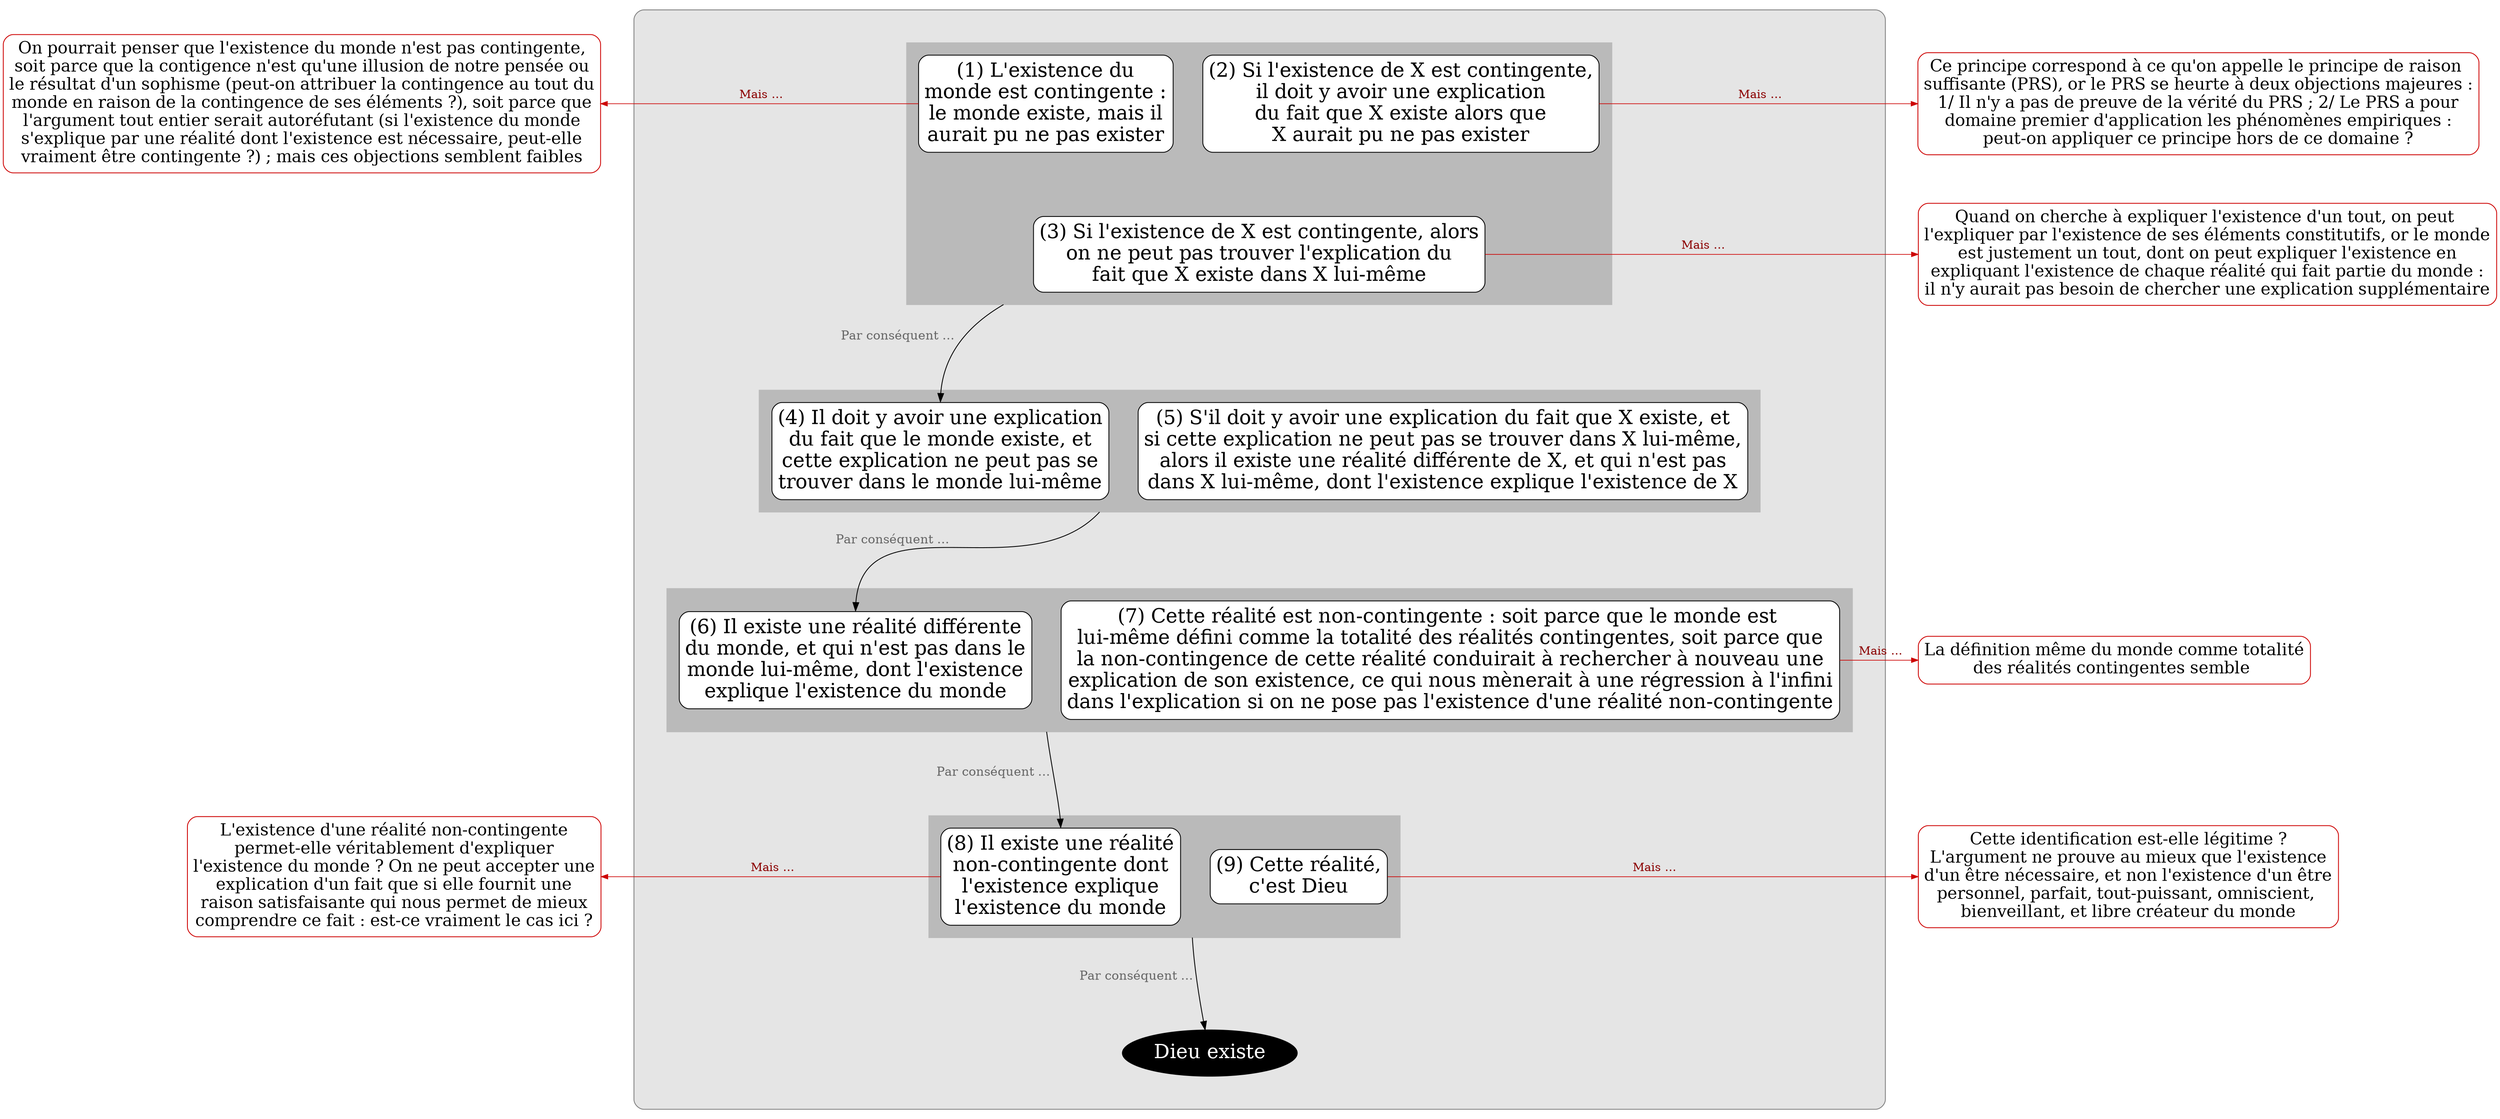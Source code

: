 digraph G {
splines=true
newrank=true
compound=true

node[color=red3, style="rounded, filled", shape="box", fillcolor=white, penwidth=1, fontcolor=black, fontsize=20, margin=0.1]
o1[label="On pourrait penser que l'existence du monde n'est pas contingente,
soit parce que la contigence n'est qu'une illusion de notre pensée ou
le résultat d'un sophisme (peut-on attribuer la contingence au tout du
monde en raison de la contingence de ses éléments ?), soit parce que
l'argument tout entier serait autoréfutant (si l'existence du monde
s'explique par une réalité dont l'existence est nécessaire, peut-elle
vraiment être contingente ?) ; mais ces objections semblent faibles"]




o8[label="L'existence d'une réalité non-contingente
permet-elle véritablement d'expliquer
l'existence du monde ? On ne peut accepter une
explication d'un fait que si elle fournit une
raison satisfaisante qui nous permet de mieux
comprendre ce fait : est-ce vraiment le cas ici ?"]

node[shape=box, fillcolor=white, style="filled,rounded", color=black, fontsize=24, penwidth=1,fontcolor=black, margin=0.1]
edge[color=red3, penwidth=0.8, arrowsize=0.8, label=" Mais …", fontcolor=red4,fontsize=14]

{rank=same;o1->p1[dir=back]}
{rank=same;o8->p8[dir=back]}


subgraph cluster_0 {
bgcolor=grey90
style=rounded
color=grey50
margin=40



node[shape=box, fillcolor=white, style="filled,rounded", color=black]
edge[label="",xlabel="Par conséquent … ",fontcolor=grey40;fontsize=15,minlen=3,color=black,penwidth=1, arrowsize=1]




//p2:s->p3:n[ltail=cluster_1]
//p2:w->p3:n[ltail=cluster_1]
//p3[label="(3) Lemme 1"]


subgraph cluster_2 {
style="box"
margin=15
bgcolor=grey73
color=grey73

p1[label="(1) L'existence du
monde est contingente :
le monde existe, mais il
aurait pu ne pas exister"]

p2[label="(2) Si l'existence de X est contingente,
il doit y avoir une explication
du fait que X existe alors que
X aurait pu ne pas exister"]

p3[label="(3) Si l'existence de X est contingente, alors
on ne peut pas trouver l'explication du
fait que X existe dans X lui-même"]
}
{rank=same;p1->p2[style=invis,xlabel="",minlen=1]}
{p1;p2}->p3[style=invis,xlabel="",minlen=1]

p3->p4:n[ltail=cluster_2,minlen=3]


subgraph cluster_3 {
style="box"
margin=15
bgcolor=grey73
color=grey73
p4[label="(4) Il doit y avoir une explication
du fait que le monde existe, et
cette explication ne peut pas se
trouver dans le monde lui-même"]

p5[label="(5) S'il doit y avoir une explication du fait que X existe, et
si cette explication ne peut pas se trouver dans X lui-même,
alors il existe une réalité différente de X, et qui n'est pas
dans X lui-même, dont l'existence explique l'existence de X"]
}
{rank=same;p4->p5[style=invis,xlabel="",minlen=1]}

p4:e->p6:n[ltail=cluster_3]


subgraph cluster_4 {
style="box"
margin=15
bgcolor=grey73
color=grey73
p6[label="(6) Il existe une réalité différente
du monde, et qui n'est pas dans le
monde lui-même, dont l'existence
explique l'existence du monde"]
p7[label="(7) Cette réalité est non-contingente : soit parce que le monde est 
lui-même défini comme la totalité des réalités contingentes, soit parce que
la non-contingence de cette réalité conduirait à rechercher à nouveau une
explication de son existence, ce qui nous mènerait à une régression à l'infini
dans l'explication si on ne pose pas l'existence d'une réalité non-contingente"]
}
{rank=same;p6->p7[style=invis,xlabel="",minlen=1]}

p7:w->p8:n[ltail=cluster_4]

subgraph cluster_5 {
style="box"
margin=15
bgcolor=grey73
color=grey73
p8[label="(8) Il existe une réalité
non-contingente dont
l'existence explique
l'existence du monde"]
p9[label="(9) Cette réalité,
c'est Dieu"]
}

{rank=same;p8->p9[style=invis,xlabel="",minlen=1]}

p9:w->C:wn[ltail=cluster_5]

C[label="Dieu existe",fillcolor=black, fontcolor=white, color=black, shape=ellipse]


}

node[color=red3, style="rounded, filled", shape="box", fillcolor=white, penwidth=1, fontcolor=black, fontsize=20, margin=0.1]
o2[label="Ce principe correspond à ce qu'on appelle le principe de raison 
suffisante (PRS), or le PRS se heurte à deux objections majeures :
1/ Il n'y a pas de preuve de la vérité du PRS ; 2/ Le PRS a pour
domaine premier d'application les phénomènes empiriques :
peut-on appliquer ce principe hors de ce domaine ?"]
{rank=same;o2->p2[dir=back]}

o3[label="Quand on cherche à expliquer l'existence d'un tout, on peut 
l'expliquer par l'existence de ses éléments constitutifs, or le monde
est justement un tout, dont on peut expliquer l'existence en
expliquant l'existence de chaque réalité qui fait partie du monde :
il n'y aurait pas besoin de chercher une explication supplémentaire"]
{rank=same;p3->o3}

o7[label="La définition même du monde comme totalité
des réalités contingentes semble "]
{rank=same;p7->o7}

o9[label="Cette identification est-elle légitime ?
L'argument ne prouve au mieux que l'existence
d'un être nécessaire, et non l'existence d'un être
personnel, parfait, tout-puissant, omniscient, 
bienveillant, et libre créateur du monde"]
{rank=same;p9->o9}


}

